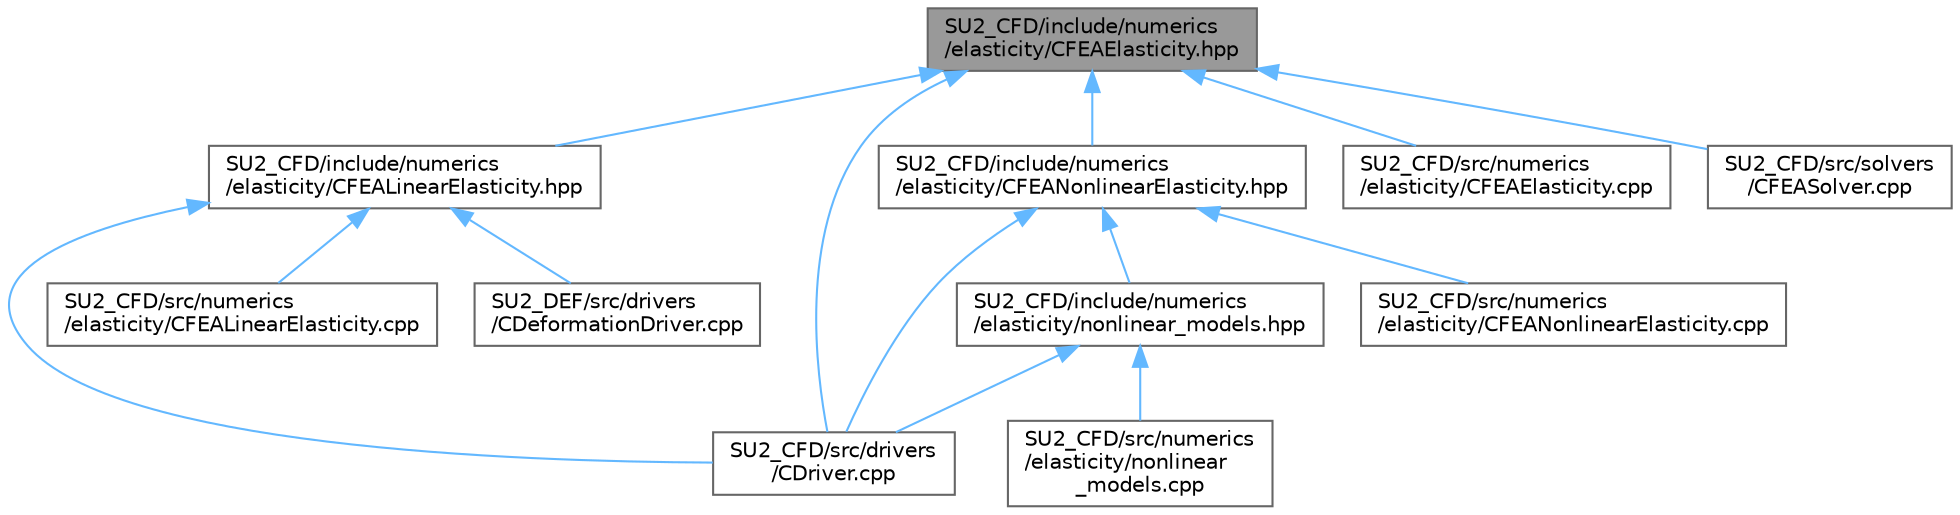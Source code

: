 digraph "SU2_CFD/include/numerics/elasticity/CFEAElasticity.hpp"
{
 // LATEX_PDF_SIZE
  bgcolor="transparent";
  edge [fontname=Helvetica,fontsize=10,labelfontname=Helvetica,labelfontsize=10];
  node [fontname=Helvetica,fontsize=10,shape=box,height=0.2,width=0.4];
  Node1 [id="Node000001",label="SU2_CFD/include/numerics\l/elasticity/CFEAElasticity.hpp",height=0.2,width=0.4,color="gray40", fillcolor="grey60", style="filled", fontcolor="black",tooltip="Declaration and inlines of the base class for elasticity problems."];
  Node1 -> Node2 [id="edge1_Node000001_Node000002",dir="back",color="steelblue1",style="solid",tooltip=" "];
  Node2 [id="Node000002",label="SU2_CFD/include/numerics\l/elasticity/CFEALinearElasticity.hpp",height=0.2,width=0.4,color="grey40", fillcolor="white", style="filled",URL="$CFEALinearElasticity_8hpp.html",tooltip="Declaration and inlines of the linear elasticity FE numerics class."];
  Node2 -> Node3 [id="edge2_Node000002_Node000003",dir="back",color="steelblue1",style="solid",tooltip=" "];
  Node3 [id="Node000003",label="SU2_CFD/src/drivers\l/CDriver.cpp",height=0.2,width=0.4,color="grey40", fillcolor="white", style="filled",URL="$CDriver_8cpp.html",tooltip="The main subroutines for driving single or multi-zone problems."];
  Node2 -> Node4 [id="edge3_Node000002_Node000004",dir="back",color="steelblue1",style="solid",tooltip=" "];
  Node4 [id="Node000004",label="SU2_CFD/src/numerics\l/elasticity/CFEALinearElasticity.cpp",height=0.2,width=0.4,color="grey40", fillcolor="white", style="filled",URL="$CFEALinearElasticity_8cpp.html",tooltip="Classes for linear elasticity problems."];
  Node2 -> Node5 [id="edge4_Node000002_Node000005",dir="back",color="steelblue1",style="solid",tooltip=" "];
  Node5 [id="Node000005",label="SU2_DEF/src/drivers\l/CDeformationDriver.cpp",height=0.2,width=0.4,color="grey40", fillcolor="white", style="filled",URL="$CDeformationDriver_8cpp.html",tooltip="Main subroutines for driving the mesh deformation."];
  Node1 -> Node6 [id="edge5_Node000001_Node000006",dir="back",color="steelblue1",style="solid",tooltip=" "];
  Node6 [id="Node000006",label="SU2_CFD/include/numerics\l/elasticity/CFEANonlinearElasticity.hpp",height=0.2,width=0.4,color="grey40", fillcolor="white", style="filled",URL="$CFEANonlinearElasticity_8hpp.html",tooltip="Declaration and inlines of the nonlinear elasticity FE numerics class."];
  Node6 -> Node7 [id="edge6_Node000006_Node000007",dir="back",color="steelblue1",style="solid",tooltip=" "];
  Node7 [id="Node000007",label="SU2_CFD/include/numerics\l/elasticity/nonlinear_models.hpp",height=0.2,width=0.4,color="grey40", fillcolor="white", style="filled",URL="$nonlinear__models_8hpp.html",tooltip="Declarations of nonlinear constitutive models."];
  Node7 -> Node3 [id="edge7_Node000007_Node000003",dir="back",color="steelblue1",style="solid",tooltip=" "];
  Node7 -> Node8 [id="edge8_Node000007_Node000008",dir="back",color="steelblue1",style="solid",tooltip=" "];
  Node8 [id="Node000008",label="SU2_CFD/src/numerics\l/elasticity/nonlinear\l_models.cpp",height=0.2,width=0.4,color="grey40", fillcolor="white", style="filled",URL="$nonlinear__models_8cpp.html",tooltip="Definition of nonlinear constitutive models."];
  Node6 -> Node3 [id="edge9_Node000006_Node000003",dir="back",color="steelblue1",style="solid",tooltip=" "];
  Node6 -> Node9 [id="edge10_Node000006_Node000009",dir="back",color="steelblue1",style="solid",tooltip=" "];
  Node9 [id="Node000009",label="SU2_CFD/src/numerics\l/elasticity/CFEANonlinearElasticity.cpp",height=0.2,width=0.4,color="grey40", fillcolor="white", style="filled",URL="$CFEANonlinearElasticity_8cpp.html",tooltip="This file contains the routines for setting the tangent matrix and residual of a FEM nonlinear elasti..."];
  Node1 -> Node3 [id="edge11_Node000001_Node000003",dir="back",color="steelblue1",style="solid",tooltip=" "];
  Node1 -> Node10 [id="edge12_Node000001_Node000010",dir="back",color="steelblue1",style="solid",tooltip=" "];
  Node10 [id="Node000010",label="SU2_CFD/src/numerics\l/elasticity/CFEAElasticity.cpp",height=0.2,width=0.4,color="grey40", fillcolor="white", style="filled",URL="$CFEAElasticity_8cpp.html",tooltip="Base class for all elasticity problems."];
  Node1 -> Node11 [id="edge13_Node000001_Node000011",dir="back",color="steelblue1",style="solid",tooltip=" "];
  Node11 [id="Node000011",label="SU2_CFD/src/solvers\l/CFEASolver.cpp",height=0.2,width=0.4,color="grey40", fillcolor="white", style="filled",URL="$CFEASolver_8cpp.html",tooltip="Main subroutines for solving direct FEM elasticity problems."];
}
